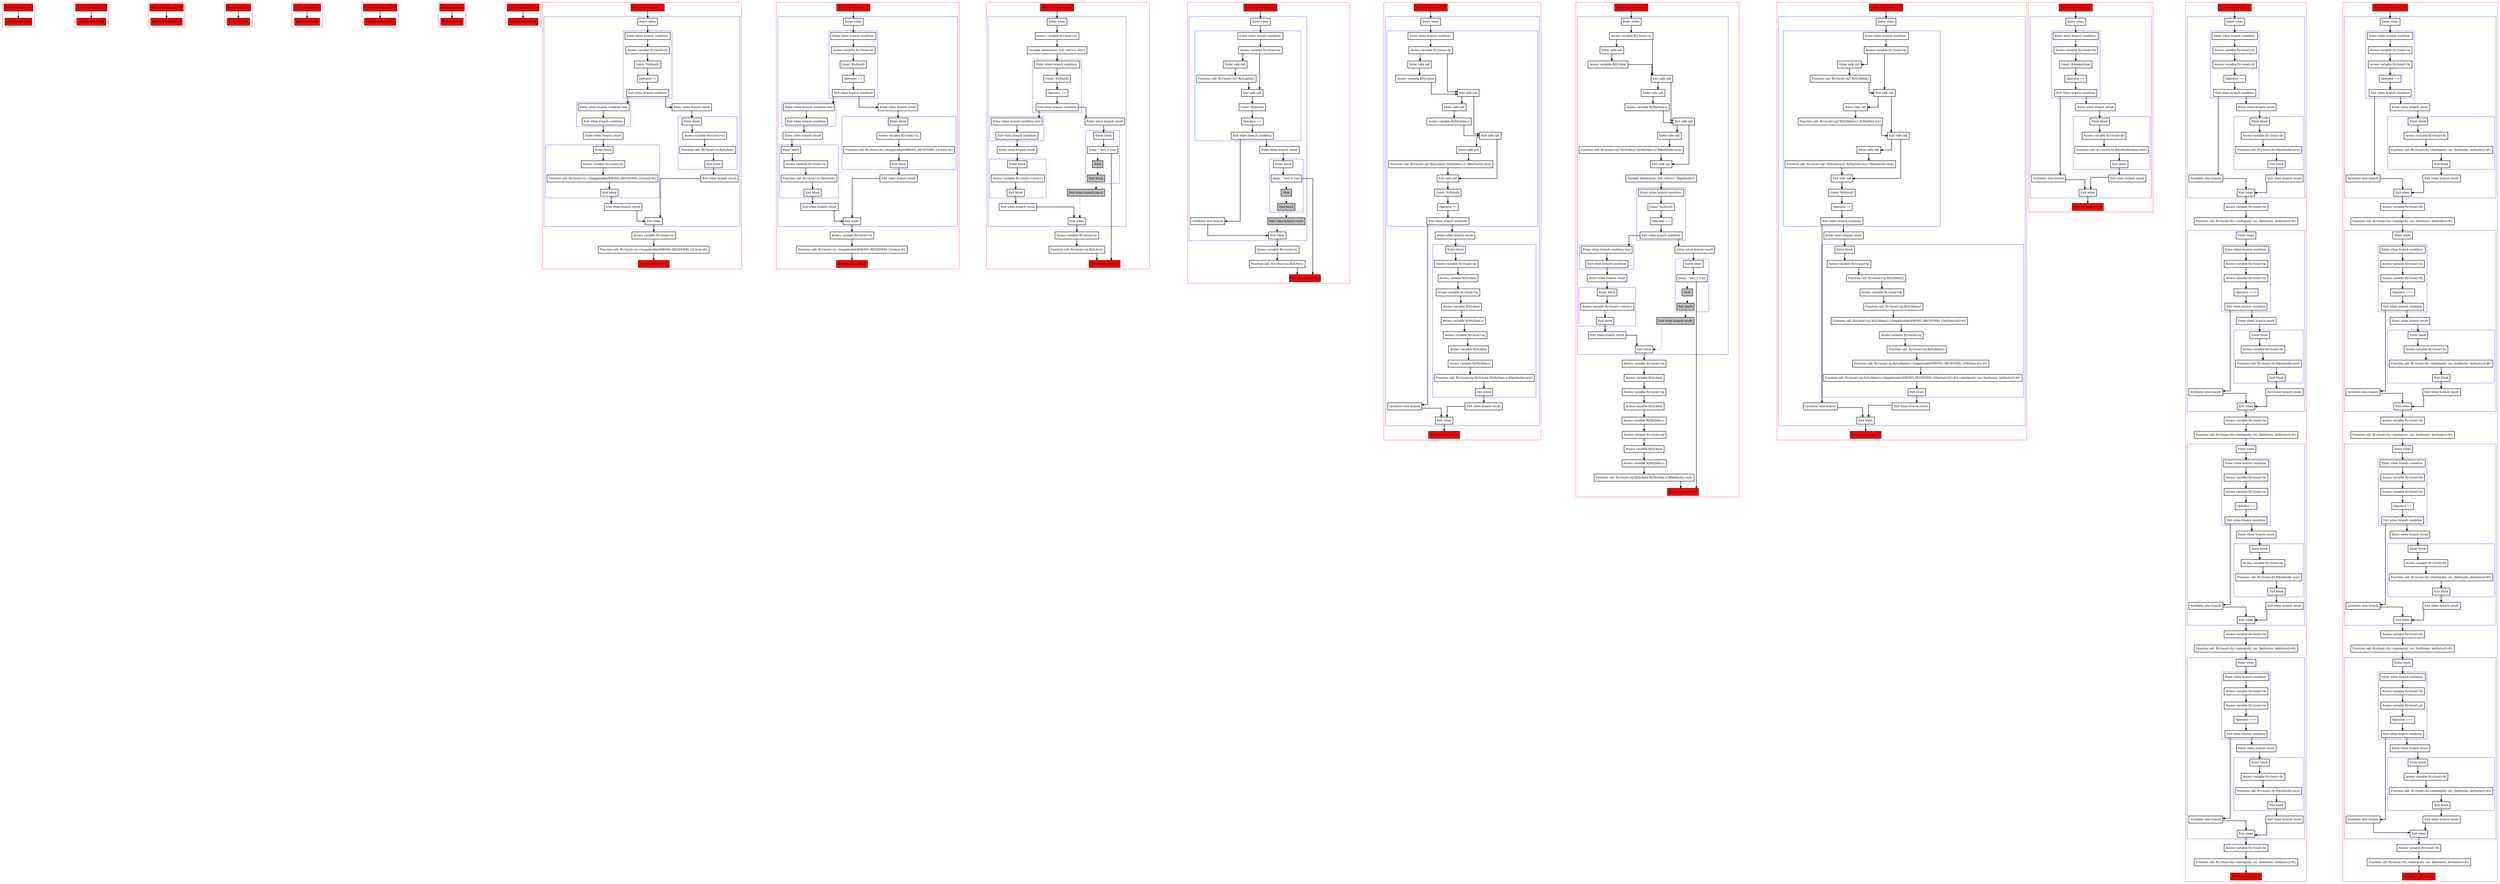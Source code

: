 digraph nullability_kt {
  graph [splines=ortho nodesep=3]
  node [shape=box penwidth=2]
  edge [penwidth=2]

  subgraph cluster_0 {
    color=red
    0 [label="Enter function foo" style="filled" fillcolor=red];
    1 [label="Exit function foo" style="filled" fillcolor=red];
  }

  0 -> {1};

  subgraph cluster_1 {
    color=red
    2 [label="Enter function getA" style="filled" fillcolor=red];
    3 [label="Exit function getA" style="filled" fillcolor=red];
  }

  2 -> {3};

  subgraph cluster_2 {
    color=red
    4 [label="Enter function getter" style="filled" fillcolor=red];
    5 [label="Exit function getter" style="filled" fillcolor=red];
  }

  4 -> {5};

  subgraph cluster_3 {
    color=red
    6 [label="Enter property" style="filled" fillcolor=red];
    7 [label="Exit property" style="filled" fillcolor=red];
  }

  6 -> {7};

  subgraph cluster_4 {
    color=red
    8 [label="Enter function fs" style="filled" fillcolor=red];
    9 [label="Exit function fs" style="filled" fillcolor=red];
  }

  8 -> {9};

  subgraph cluster_5 {
    color=red
    10 [label="Enter function getter" style="filled" fillcolor=red];
    11 [label="Exit function getter" style="filled" fillcolor=red];
  }

  10 -> {11};

  subgraph cluster_6 {
    color=red
    12 [label="Enter property" style="filled" fillcolor=red];
    13 [label="Exit property" style="filled" fillcolor=red];
  }

  12 -> {13};

  subgraph cluster_7 {
    color=red
    14 [label="Enter function fdata" style="filled" fillcolor=red];
    15 [label="Exit function fdata" style="filled" fillcolor=red];
  }

  14 -> {15};

  subgraph cluster_8 {
    color=red
    16 [label="Enter function test_1" style="filled" fillcolor=red];
    subgraph cluster_9 {
      color=blue
      17 [label="Enter when"];
      subgraph cluster_10 {
        color=blue
        18 [label="Enter when branch condition "];
        19 [label="Access variable R|<local>/x|"];
        20 [label="Const: Null(null)"];
        21 [label="Operator !="];
        22 [label="Exit when branch condition"];
      }
      subgraph cluster_11 {
        color=blue
        23 [label="Enter when branch condition else"];
        24 [label="Exit when branch condition"];
      }
      25 [label="Enter when branch result"];
      subgraph cluster_12 {
        color=blue
        26 [label="Enter block"];
        27 [label="Access variable R|<local>/x|"];
        28 [label="Function call: R|<local>/x|.<Inapplicable(WRONG_RECEIVER): [/A.foo]>#()"];
        29 [label="Exit block"];
      }
      30 [label="Exit when branch result"];
      31 [label="Enter when branch result"];
      subgraph cluster_13 {
        color=blue
        32 [label="Enter block"];
        33 [label="Access variable R|<local>/x|"];
        34 [label="Function call: R|<local>/x|.R|/A.foo|()"];
        35 [label="Exit block"];
      }
      36 [label="Exit when branch result"];
      37 [label="Exit when"];
    }
    38 [label="Access variable R|<local>/x|"];
    39 [label="Function call: R|<local>/x|.<Inapplicable(WRONG_RECEIVER): [/A.foo]>#()"];
    40 [label="Exit function test_1" style="filled" fillcolor=red];
  }

  16 -> {17};
  17 -> {18};
  18 -> {19};
  19 -> {20};
  20 -> {21};
  21 -> {22};
  22 -> {31 23};
  23 -> {24};
  24 -> {25};
  25 -> {26};
  26 -> {27};
  27 -> {28};
  28 -> {29};
  29 -> {30};
  30 -> {37};
  31 -> {32};
  32 -> {33};
  33 -> {34};
  34 -> {35};
  35 -> {36};
  36 -> {37};
  37 -> {38};
  38 -> {39};
  39 -> {40};

  subgraph cluster_14 {
    color=red
    41 [label="Enter function test_2" style="filled" fillcolor=red];
    subgraph cluster_15 {
      color=blue
      42 [label="Enter when"];
      subgraph cluster_16 {
        color=blue
        43 [label="Enter when branch condition "];
        44 [label="Access variable R|<local>/x|"];
        45 [label="Const: Null(null)"];
        46 [label="Operator =="];
        47 [label="Exit when branch condition"];
      }
      subgraph cluster_17 {
        color=blue
        48 [label="Enter when branch condition else"];
        49 [label="Exit when branch condition"];
      }
      50 [label="Enter when branch result"];
      subgraph cluster_18 {
        color=blue
        51 [label="Enter block"];
        52 [label="Access variable R|<local>/x|"];
        53 [label="Function call: R|<local>/x|.R|/A.foo|()"];
        54 [label="Exit block"];
      }
      55 [label="Exit when branch result"];
      56 [label="Enter when branch result"];
      subgraph cluster_19 {
        color=blue
        57 [label="Enter block"];
        58 [label="Access variable R|<local>/x|"];
        59 [label="Function call: R|<local>/x|.<Inapplicable(WRONG_RECEIVER): [/A.foo]>#()"];
        60 [label="Exit block"];
      }
      61 [label="Exit when branch result"];
      62 [label="Exit when"];
    }
    63 [label="Access variable R|<local>/x|"];
    64 [label="Function call: R|<local>/x|.<Inapplicable(WRONG_RECEIVER): [/A.foo]>#()"];
    65 [label="Exit function test_2" style="filled" fillcolor=red];
  }

  41 -> {42};
  42 -> {43};
  43 -> {44};
  44 -> {45};
  45 -> {46};
  46 -> {47};
  47 -> {56 48};
  48 -> {49};
  49 -> {50};
  50 -> {51};
  51 -> {52};
  52 -> {53};
  53 -> {54};
  54 -> {55};
  55 -> {62};
  56 -> {57};
  57 -> {58};
  58 -> {59};
  59 -> {60};
  60 -> {61};
  61 -> {62};
  62 -> {63};
  63 -> {64};
  64 -> {65};

  subgraph cluster_20 {
    color=red
    66 [label="Enter function test_3" style="filled" fillcolor=red];
    subgraph cluster_21 {
      color=blue
      67 [label="Enter when"];
      68 [label="Access variable R|<local>/x|"];
      69 [label="Variable declaration: lval <elvis>: R|A?|"];
      subgraph cluster_22 {
        color=blue
        70 [label="Enter when branch condition "];
        71 [label="Const: Null(null)"];
        72 [label="Operator =="];
        73 [label="Exit when branch condition"];
      }
      subgraph cluster_23 {
        color=blue
        74 [label="Enter when branch condition else"];
        75 [label="Exit when branch condition"];
      }
      76 [label="Enter when branch result"];
      subgraph cluster_24 {
        color=blue
        77 [label="Enter block"];
        78 [label="Access variable R|<local>/<elvis>|"];
        79 [label="Exit block"];
      }
      80 [label="Exit when branch result"];
      81 [label="Enter when branch result"];
      subgraph cluster_25 {
        color=blue
        82 [label="Enter block"];
        83 [label="Jump: ^test_3 Unit"];
        84 [label="Stub" style="filled" fillcolor=gray];
        85 [label="Exit block" style="filled" fillcolor=gray];
      }
      86 [label="Exit when branch result" style="filled" fillcolor=gray];
      87 [label="Exit when"];
    }
    88 [label="Access variable R|<local>/x|"];
    89 [label="Function call: R|<local>/x|.R|/A.foo|()"];
    90 [label="Exit function test_3" style="filled" fillcolor=red];
  }

  66 -> {67};
  67 -> {68};
  68 -> {69};
  69 -> {70};
  70 -> {71};
  71 -> {72};
  72 -> {73};
  73 -> {81 74};
  74 -> {75};
  75 -> {76};
  76 -> {77};
  77 -> {78};
  78 -> {79};
  79 -> {80};
  80 -> {87};
  81 -> {82};
  82 -> {83};
  83 -> {90};
  83 -> {84} [style=dotted];
  84 -> {85} [style=dotted];
  85 -> {86} [style=dotted];
  86 -> {87} [style=dotted];
  87 -> {88};
  88 -> {89};
  89 -> {90};

  subgraph cluster_26 {
    color=red
    91 [label="Enter function test_4" style="filled" fillcolor=red];
    subgraph cluster_27 {
      color=blue
      92 [label="Enter when"];
      subgraph cluster_28 {
        color=blue
        93 [label="Enter when branch condition "];
        94 [label="Access variable R|<local>/x|"];
        95 [label="Enter safe call"];
        96 [label="Function call: R|<local>/x|?.R|/A.getA|()"];
        97 [label="Exit safe call"];
        98 [label="Const: Null(null)"];
        99 [label="Operator =="];
        100 [label="Exit when branch condition"];
      }
      101 [label="Synthetic else branch"];
      102 [label="Enter when branch result"];
      subgraph cluster_29 {
        color=blue
        103 [label="Enter block"];
        104 [label="Jump: ^test_4 Unit"];
        105 [label="Stub" style="filled" fillcolor=gray];
        106 [label="Exit block" style="filled" fillcolor=gray];
      }
      107 [label="Exit when branch result" style="filled" fillcolor=gray];
      108 [label="Exit when"];
    }
    109 [label="Access variable R|<local>/x|"];
    110 [label="Function call: R|<local>/x|.R|/A.foo|()"];
    111 [label="Exit function test_4" style="filled" fillcolor=red];
  }

  91 -> {92};
  92 -> {93};
  93 -> {94};
  94 -> {95 97};
  95 -> {96};
  96 -> {97};
  97 -> {98};
  98 -> {99};
  99 -> {100};
  100 -> {102 101};
  101 -> {108};
  102 -> {103};
  103 -> {104};
  104 -> {111};
  104 -> {105} [style=dotted];
  105 -> {106} [style=dotted];
  106 -> {107} [style=dotted];
  107 -> {108} [style=dotted];
  108 -> {109};
  109 -> {110};
  110 -> {111};

  subgraph cluster_30 {
    color=red
    112 [label="Enter function test_5" style="filled" fillcolor=red];
    subgraph cluster_31 {
      color=blue
      113 [label="Enter when"];
      subgraph cluster_32 {
        color=blue
        114 [label="Enter when branch condition "];
        115 [label="Access variable R|<local>/q|"];
        116 [label="Enter safe call"];
        117 [label="Access variable R|/Q.data|"];
        118 [label="Exit safe call"];
        119 [label="Enter safe call"];
        120 [label="Access variable R|/MyData.s|"];
        121 [label="Exit safe call"];
        122 [label="Enter safe call"];
        123 [label="Function call: R|<local>/q|?.R|/Q.data|?.R|/MyData.s|?.R|kotlin/Int.inc|()"];
        124 [label="Exit safe call"];
        125 [label="Const: Null(null)"];
        126 [label="Operator !="];
        127 [label="Exit when branch condition"];
      }
      128 [label="Synthetic else branch"];
      129 [label="Enter when branch result"];
      subgraph cluster_33 {
        color=blue
        130 [label="Enter block"];
        131 [label="Access variable R|<local>/q|"];
        132 [label="Access variable R|/Q.data|"];
        133 [label="Access variable R|<local>/q|"];
        134 [label="Access variable R|/Q.data|"];
        135 [label="Access variable R|/MyData.s|"];
        136 [label="Access variable R|<local>/q|"];
        137 [label="Access variable R|/Q.data|"];
        138 [label="Access variable R|/MyData.s|"];
        139 [label="Function call: R|<local>/q|.R|/Q.data|.R|/MyData.s|.R|kotlin/Int.inc|()"];
        140 [label="Exit block"];
      }
      141 [label="Exit when branch result"];
      142 [label="Exit when"];
    }
    143 [label="Exit function test_5" style="filled" fillcolor=red];
  }

  112 -> {113};
  113 -> {114};
  114 -> {115};
  115 -> {116 118};
  116 -> {117};
  117 -> {118};
  118 -> {119 121};
  119 -> {120};
  120 -> {121};
  121 -> {122 124};
  122 -> {123};
  123 -> {124};
  124 -> {125};
  125 -> {126};
  126 -> {127};
  127 -> {129 128};
  128 -> {142};
  129 -> {130};
  130 -> {131};
  131 -> {132};
  132 -> {133};
  133 -> {134};
  134 -> {135};
  135 -> {136};
  136 -> {137};
  137 -> {138};
  138 -> {139};
  139 -> {140};
  140 -> {141};
  141 -> {142};
  142 -> {143};

  subgraph cluster_34 {
    color=red
    144 [label="Enter function test_6" style="filled" fillcolor=red];
    subgraph cluster_35 {
      color=blue
      145 [label="Enter when"];
      146 [label="Access variable R|<local>/q|"];
      147 [label="Enter safe call"];
      148 [label="Access variable R|/Q.data|"];
      149 [label="Exit safe call"];
      150 [label="Enter safe call"];
      151 [label="Access variable R|/MyData.s|"];
      152 [label="Exit safe call"];
      153 [label="Enter safe call"];
      154 [label="Function call: R|<local>/q|?.R|/Q.data|?.R|/MyData.s|?.R|kotlin/Int.inc|()"];
      155 [label="Exit safe call"];
      156 [label="Variable declaration: lval <elvis>: R|kotlin/Int?|"];
      subgraph cluster_36 {
        color=blue
        157 [label="Enter when branch condition "];
        158 [label="Const: Null(null)"];
        159 [label="Operator =="];
        160 [label="Exit when branch condition"];
      }
      subgraph cluster_37 {
        color=blue
        161 [label="Enter when branch condition else"];
        162 [label="Exit when branch condition"];
      }
      163 [label="Enter when branch result"];
      subgraph cluster_38 {
        color=blue
        164 [label="Enter block"];
        165 [label="Access variable R|<local>/<elvis>|"];
        166 [label="Exit block"];
      }
      167 [label="Exit when branch result"];
      168 [label="Enter when branch result"];
      subgraph cluster_39 {
        color=blue
        169 [label="Enter block"];
        170 [label="Jump: ^test_6 Unit"];
        171 [label="Stub" style="filled" fillcolor=gray];
        172 [label="Exit block" style="filled" fillcolor=gray];
      }
      173 [label="Exit when branch result" style="filled" fillcolor=gray];
      174 [label="Exit when"];
    }
    175 [label="Access variable R|<local>/q|"];
    176 [label="Access variable R|/Q.data|"];
    177 [label="Access variable R|<local>/q|"];
    178 [label="Access variable R|/Q.data|"];
    179 [label="Access variable R|/MyData.s|"];
    180 [label="Access variable R|<local>/q|"];
    181 [label="Access variable R|/Q.data|"];
    182 [label="Access variable R|/MyData.s|"];
    183 [label="Function call: R|<local>/q|.R|/Q.data|.R|/MyData.s|.R|kotlin/Int.inc|()"];
    184 [label="Exit function test_6" style="filled" fillcolor=red];
  }

  144 -> {145};
  145 -> {146};
  146 -> {147 149};
  147 -> {148};
  148 -> {149};
  149 -> {150 152};
  150 -> {151};
  151 -> {152};
  152 -> {153 155};
  153 -> {154};
  154 -> {155};
  155 -> {156};
  156 -> {157};
  157 -> {158};
  158 -> {159};
  159 -> {160};
  160 -> {168 161};
  161 -> {162};
  162 -> {163};
  163 -> {164};
  164 -> {165};
  165 -> {166};
  166 -> {167};
  167 -> {174};
  168 -> {169};
  169 -> {170};
  170 -> {184};
  170 -> {171} [style=dotted];
  171 -> {172} [style=dotted];
  172 -> {173} [style=dotted];
  173 -> {174} [style=dotted];
  174 -> {175};
  175 -> {176};
  176 -> {177};
  177 -> {178};
  178 -> {179};
  179 -> {180};
  180 -> {181};
  181 -> {182};
  182 -> {183};
  183 -> {184};

  subgraph cluster_40 {
    color=red
    185 [label="Enter function test_7" style="filled" fillcolor=red];
    subgraph cluster_41 {
      color=blue
      186 [label="Enter when"];
      subgraph cluster_42 {
        color=blue
        187 [label="Enter when branch condition "];
        188 [label="Access variable R|<local>/q|"];
        189 [label="Enter safe call"];
        190 [label="Function call: R|<local>/q|?.R|/Q.fdata|()"];
        191 [label="Exit safe call"];
        192 [label="Enter safe call"];
        193 [label="Function call: R|<local>/q|?.R|/Q.fdata|()?.R|/MyData.fs|()"];
        194 [label="Exit safe call"];
        195 [label="Enter safe call"];
        196 [label="Function call: R|<local>/q|?.R|/Q.fdata|()?.R|/MyData.fs|()?.R|kotlin/Int.inc|()"];
        197 [label="Exit safe call"];
        198 [label="Const: Null(null)"];
        199 [label="Operator !="];
        200 [label="Exit when branch condition"];
      }
      201 [label="Synthetic else branch"];
      202 [label="Enter when branch result"];
      subgraph cluster_43 {
        color=blue
        203 [label="Enter block"];
        204 [label="Access variable R|<local>/q|"];
        205 [label="Function call: R|<local>/q|.R|/Q.fdata|()"];
        206 [label="Access variable R|<local>/q|"];
        207 [label="Function call: R|<local>/q|.R|/Q.fdata|()"];
        208 [label="Function call: R|<local>/q|.R|/Q.fdata|().<Inapplicable(WRONG_RECEIVER): [/MyData.fs]>#()"];
        209 [label="Access variable R|<local>/q|"];
        210 [label="Function call: R|<local>/q|.R|/Q.fdata|()"];
        211 [label="Function call: R|<local>/q|.R|/Q.fdata|().<Inapplicable(WRONG_RECEIVER): [/MyData.fs]>#()"];
        212 [label="Function call: R|<local>/q|.R|/Q.fdata|().<Inapplicable(WRONG_RECEIVER): [/MyData.fs]>#().<Ambiguity: inc, [kotlin/inc, kotlin/inc]>#()"];
        213 [label="Exit block"];
      }
      214 [label="Exit when branch result"];
      215 [label="Exit when"];
    }
    216 [label="Exit function test_7" style="filled" fillcolor=red];
  }

  185 -> {186};
  186 -> {187};
  187 -> {188};
  188 -> {189 191};
  189 -> {190};
  190 -> {191};
  191 -> {192 194};
  192 -> {193};
  193 -> {194};
  194 -> {195 197};
  195 -> {196};
  196 -> {197};
  197 -> {198};
  198 -> {199};
  199 -> {200};
  200 -> {202 201};
  201 -> {215};
  202 -> {203};
  203 -> {204};
  204 -> {205};
  205 -> {206};
  206 -> {207};
  207 -> {208};
  208 -> {209};
  209 -> {210};
  210 -> {211};
  211 -> {212};
  212 -> {213};
  213 -> {214};
  214 -> {215};
  215 -> {216};

  subgraph cluster_44 {
    color=red
    217 [label="Enter function test_8" style="filled" fillcolor=red];
    subgraph cluster_45 {
      color=blue
      218 [label="Enter when"];
      subgraph cluster_46 {
        color=blue
        219 [label="Enter when branch condition "];
        220 [label="Access variable R|<local>/b|"];
        221 [label="Const: Boolean(true)"];
        222 [label="Operator =="];
        223 [label="Exit when branch condition"];
      }
      224 [label="Synthetic else branch"];
      225 [label="Enter when branch result"];
      subgraph cluster_47 {
        color=blue
        226 [label="Enter block"];
        227 [label="Access variable R|<local>/b|"];
        228 [label="Function call: R|<local>/b|.R|kotlin/Boolean.not|()"];
        229 [label="Exit block"];
      }
      230 [label="Exit when branch result"];
      231 [label="Exit when"];
    }
    232 [label="Exit function test_8" style="filled" fillcolor=red];
  }

  217 -> {218};
  218 -> {219};
  219 -> {220};
  220 -> {221};
  221 -> {222};
  222 -> {223};
  223 -> {225 224};
  224 -> {231};
  225 -> {226};
  226 -> {227};
  227 -> {228};
  228 -> {229};
  229 -> {230};
  230 -> {231};
  231 -> {232};

  subgraph cluster_48 {
    color=red
    233 [label="Enter function test_9" style="filled" fillcolor=red];
    subgraph cluster_49 {
      color=blue
      234 [label="Enter when"];
      subgraph cluster_50 {
        color=blue
        235 [label="Enter when branch condition "];
        236 [label="Access variable R|<local>/a|"];
        237 [label="Access variable R|<local>/b|"];
        238 [label="Operator =="];
        239 [label="Exit when branch condition"];
      }
      240 [label="Synthetic else branch"];
      241 [label="Enter when branch result"];
      subgraph cluster_51 {
        color=blue
        242 [label="Enter block"];
        243 [label="Access variable R|<local>/b|"];
        244 [label="Function call: R|<local>/b|.R|kotlin/Int.inc|()"];
        245 [label="Exit block"];
      }
      246 [label="Exit when branch result"];
      247 [label="Exit when"];
    }
    248 [label="Access variable R|<local>/b|"];
    249 [label="Function call: R|<local>/b|.<Ambiguity: inc, [kotlin/inc, kotlin/inc]>#()"];
    subgraph cluster_52 {
      color=blue
      250 [label="Enter when"];
      subgraph cluster_53 {
        color=blue
        251 [label="Enter when branch condition "];
        252 [label="Access variable R|<local>/a|"];
        253 [label="Access variable R|<local>/b|"];
        254 [label="Operator ==="];
        255 [label="Exit when branch condition"];
      }
      256 [label="Synthetic else branch"];
      257 [label="Enter when branch result"];
      subgraph cluster_54 {
        color=blue
        258 [label="Enter block"];
        259 [label="Access variable R|<local>/b|"];
        260 [label="Function call: R|<local>/b|.R|kotlin/Int.inc|()"];
        261 [label="Exit block"];
      }
      262 [label="Exit when branch result"];
      263 [label="Exit when"];
    }
    264 [label="Access variable R|<local>/b|"];
    265 [label="Function call: R|<local>/b|.<Ambiguity: inc, [kotlin/inc, kotlin/inc]>#()"];
    subgraph cluster_55 {
      color=blue
      266 [label="Enter when"];
      subgraph cluster_56 {
        color=blue
        267 [label="Enter when branch condition "];
        268 [label="Access variable R|<local>/b|"];
        269 [label="Access variable R|<local>/a|"];
        270 [label="Operator =="];
        271 [label="Exit when branch condition"];
      }
      272 [label="Synthetic else branch"];
      273 [label="Enter when branch result"];
      subgraph cluster_57 {
        color=blue
        274 [label="Enter block"];
        275 [label="Access variable R|<local>/b|"];
        276 [label="Function call: R|<local>/b|.R|kotlin/Int.inc|()"];
        277 [label="Exit block"];
      }
      278 [label="Exit when branch result"];
      279 [label="Exit when"];
    }
    280 [label="Access variable R|<local>/b|"];
    281 [label="Function call: R|<local>/b|.<Ambiguity: inc, [kotlin/inc, kotlin/inc]>#()"];
    subgraph cluster_58 {
      color=blue
      282 [label="Enter when"];
      subgraph cluster_59 {
        color=blue
        283 [label="Enter when branch condition "];
        284 [label="Access variable R|<local>/b|"];
        285 [label="Access variable R|<local>/a|"];
        286 [label="Operator ==="];
        287 [label="Exit when branch condition"];
      }
      288 [label="Synthetic else branch"];
      289 [label="Enter when branch result"];
      subgraph cluster_60 {
        color=blue
        290 [label="Enter block"];
        291 [label="Access variable R|<local>/b|"];
        292 [label="Function call: R|<local>/b|.R|kotlin/Int.inc|()"];
        293 [label="Exit block"];
      }
      294 [label="Exit when branch result"];
      295 [label="Exit when"];
    }
    296 [label="Access variable R|<local>/b|"];
    297 [label="Function call: R|<local>/b|.<Ambiguity: inc, [kotlin/inc, kotlin/inc]>#()"];
    298 [label="Exit function test_9" style="filled" fillcolor=red];
  }

  233 -> {234};
  234 -> {235};
  235 -> {236};
  236 -> {237};
  237 -> {238};
  238 -> {239};
  239 -> {241 240};
  240 -> {247};
  241 -> {242};
  242 -> {243};
  243 -> {244};
  244 -> {245};
  245 -> {246};
  246 -> {247};
  247 -> {248};
  248 -> {249};
  249 -> {250};
  250 -> {251};
  251 -> {252};
  252 -> {253};
  253 -> {254};
  254 -> {255};
  255 -> {257 256};
  256 -> {263};
  257 -> {258};
  258 -> {259};
  259 -> {260};
  260 -> {261};
  261 -> {262};
  262 -> {263};
  263 -> {264};
  264 -> {265};
  265 -> {266};
  266 -> {267};
  267 -> {268};
  268 -> {269};
  269 -> {270};
  270 -> {271};
  271 -> {273 272};
  272 -> {279};
  273 -> {274};
  274 -> {275};
  275 -> {276};
  276 -> {277};
  277 -> {278};
  278 -> {279};
  279 -> {280};
  280 -> {281};
  281 -> {282};
  282 -> {283};
  283 -> {284};
  284 -> {285};
  285 -> {286};
  286 -> {287};
  287 -> {289 288};
  288 -> {295};
  289 -> {290};
  290 -> {291};
  291 -> {292};
  292 -> {293};
  293 -> {294};
  294 -> {295};
  295 -> {296};
  296 -> {297};
  297 -> {298};

  subgraph cluster_61 {
    color=red
    299 [label="Enter function test_10" style="filled" fillcolor=red];
    subgraph cluster_62 {
      color=blue
      300 [label="Enter when"];
      subgraph cluster_63 {
        color=blue
        301 [label="Enter when branch condition "];
        302 [label="Access variable R|<local>/a|"];
        303 [label="Access variable R|<local>/b|"];
        304 [label="Operator =="];
        305 [label="Exit when branch condition"];
      }
      306 [label="Synthetic else branch"];
      307 [label="Enter when branch result"];
      subgraph cluster_64 {
        color=blue
        308 [label="Enter block"];
        309 [label="Access variable R|<local>/b|"];
        310 [label="Function call: R|<local>/b|.<Ambiguity: inc, [kotlin/inc, kotlin/inc]>#()"];
        311 [label="Exit block"];
      }
      312 [label="Exit when branch result"];
      313 [label="Exit when"];
    }
    314 [label="Access variable R|<local>/b|"];
    315 [label="Function call: R|<local>/b|.<Ambiguity: inc, [kotlin/inc, kotlin/inc]>#()"];
    subgraph cluster_65 {
      color=blue
      316 [label="Enter when"];
      subgraph cluster_66 {
        color=blue
        317 [label="Enter when branch condition "];
        318 [label="Access variable R|<local>/a|"];
        319 [label="Access variable R|<local>/b|"];
        320 [label="Operator ==="];
        321 [label="Exit when branch condition"];
      }
      322 [label="Synthetic else branch"];
      323 [label="Enter when branch result"];
      subgraph cluster_67 {
        color=blue
        324 [label="Enter block"];
        325 [label="Access variable R|<local>/b|"];
        326 [label="Function call: R|<local>/b|.<Ambiguity: inc, [kotlin/inc, kotlin/inc]>#()"];
        327 [label="Exit block"];
      }
      328 [label="Exit when branch result"];
      329 [label="Exit when"];
    }
    330 [label="Access variable R|<local>/b|"];
    331 [label="Function call: R|<local>/b|.<Ambiguity: inc, [kotlin/inc, kotlin/inc]>#()"];
    subgraph cluster_68 {
      color=blue
      332 [label="Enter when"];
      subgraph cluster_69 {
        color=blue
        333 [label="Enter when branch condition "];
        334 [label="Access variable R|<local>/b|"];
        335 [label="Access variable R|<local>/a|"];
        336 [label="Operator =="];
        337 [label="Exit when branch condition"];
      }
      338 [label="Synthetic else branch"];
      339 [label="Enter when branch result"];
      subgraph cluster_70 {
        color=blue
        340 [label="Enter block"];
        341 [label="Access variable R|<local>/b|"];
        342 [label="Function call: R|<local>/b|.<Ambiguity: inc, [kotlin/inc, kotlin/inc]>#()"];
        343 [label="Exit block"];
      }
      344 [label="Exit when branch result"];
      345 [label="Exit when"];
    }
    346 [label="Access variable R|<local>/b|"];
    347 [label="Function call: R|<local>/b|.<Ambiguity: inc, [kotlin/inc, kotlin/inc]>#()"];
    subgraph cluster_71 {
      color=blue
      348 [label="Enter when"];
      subgraph cluster_72 {
        color=blue
        349 [label="Enter when branch condition "];
        350 [label="Access variable R|<local>/b|"];
        351 [label="Access variable R|<local>/a|"];
        352 [label="Operator ==="];
        353 [label="Exit when branch condition"];
      }
      354 [label="Synthetic else branch"];
      355 [label="Enter when branch result"];
      subgraph cluster_73 {
        color=blue
        356 [label="Enter block"];
        357 [label="Access variable R|<local>/b|"];
        358 [label="Function call: R|<local>/b|.<Ambiguity: inc, [kotlin/inc, kotlin/inc]>#()"];
        359 [label="Exit block"];
      }
      360 [label="Exit when branch result"];
      361 [label="Exit when"];
    }
    362 [label="Access variable R|<local>/b|"];
    363 [label="Function call: R|<local>/b|.<Ambiguity: inc, [kotlin/inc, kotlin/inc]>#()"];
    364 [label="Exit function test_10" style="filled" fillcolor=red];
  }

  299 -> {300};
  300 -> {301};
  301 -> {302};
  302 -> {303};
  303 -> {304};
  304 -> {305};
  305 -> {307 306};
  306 -> {313};
  307 -> {308};
  308 -> {309};
  309 -> {310};
  310 -> {311};
  311 -> {312};
  312 -> {313};
  313 -> {314};
  314 -> {315};
  315 -> {316};
  316 -> {317};
  317 -> {318};
  318 -> {319};
  319 -> {320};
  320 -> {321};
  321 -> {323 322};
  322 -> {329};
  323 -> {324};
  324 -> {325};
  325 -> {326};
  326 -> {327};
  327 -> {328};
  328 -> {329};
  329 -> {330};
  330 -> {331};
  331 -> {332};
  332 -> {333};
  333 -> {334};
  334 -> {335};
  335 -> {336};
  336 -> {337};
  337 -> {339 338};
  338 -> {345};
  339 -> {340};
  340 -> {341};
  341 -> {342};
  342 -> {343};
  343 -> {344};
  344 -> {345};
  345 -> {346};
  346 -> {347};
  347 -> {348};
  348 -> {349};
  349 -> {350};
  350 -> {351};
  351 -> {352};
  352 -> {353};
  353 -> {355 354};
  354 -> {361};
  355 -> {356};
  356 -> {357};
  357 -> {358};
  358 -> {359};
  359 -> {360};
  360 -> {361};
  361 -> {362};
  362 -> {363};
  363 -> {364};

}

